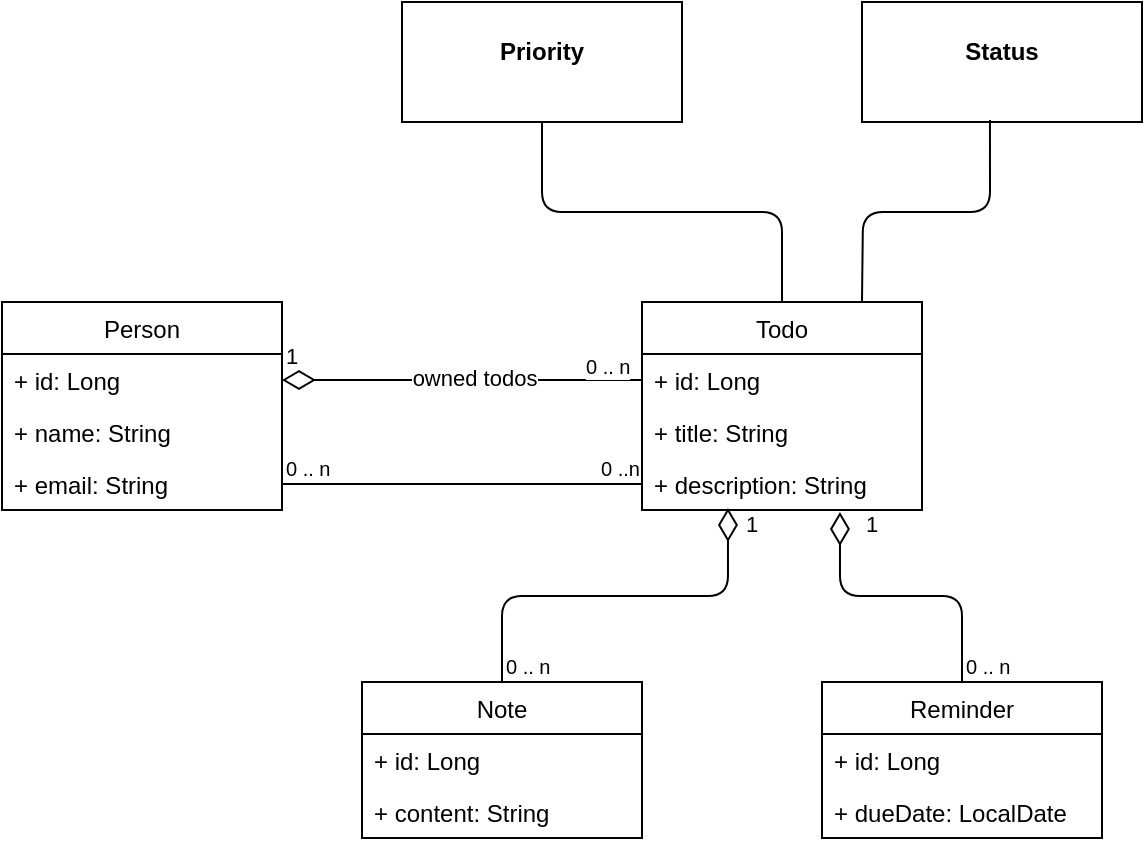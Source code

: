 <mxfile version="13.3.5" type="google"><diagram id="C5RBs43oDa-KdzZeNtuy" name="Page-1"><mxGraphModel dx="902" dy="817" grid="1" gridSize="10" guides="1" tooltips="1" connect="1" arrows="1" fold="1" page="1" pageScale="1" pageWidth="827" pageHeight="1169" math="0" shadow="0"><root><mxCell id="WIyWlLk6GJQsqaUBKTNV-0"/><mxCell id="WIyWlLk6GJQsqaUBKTNV-1" parent="WIyWlLk6GJQsqaUBKTNV-0"/><mxCell id="2AANgLMfIDy4u1UHM8Pa-20" value="&lt;p style=&quot;margin: 0px ; margin-top: 4px ; text-align: center&quot;&gt;&lt;br&gt;&lt;b&gt;Priority&lt;/b&gt;&lt;/p&gt;" style="verticalAlign=top;align=left;overflow=fill;fontSize=12;fontFamily=Helvetica;html=1;" parent="WIyWlLk6GJQsqaUBKTNV-1" vertex="1"><mxGeometry x="350" y="70" width="140" height="60" as="geometry"/></mxCell><mxCell id="2AANgLMfIDy4u1UHM8Pa-21" value="&lt;p style=&quot;margin: 0px ; margin-top: 4px ; text-align: center&quot;&gt;&lt;br&gt;&lt;b&gt;Status&lt;/b&gt;&lt;/p&gt;" style="verticalAlign=top;align=left;overflow=fill;fontSize=12;fontFamily=Helvetica;html=1;" parent="WIyWlLk6GJQsqaUBKTNV-1" vertex="1"><mxGeometry x="580" y="70" width="140" height="60" as="geometry"/></mxCell><mxCell id="2AANgLMfIDy4u1UHM8Pa-1" value="Person" style="swimlane;fontStyle=0;childLayout=stackLayout;horizontal=1;startSize=26;fillColor=none;horizontalStack=0;resizeParent=1;resizeParentMax=0;resizeLast=0;collapsible=1;marginBottom=0;" parent="WIyWlLk6GJQsqaUBKTNV-1" vertex="1"><mxGeometry x="150" y="220" width="140" height="104" as="geometry"/></mxCell><mxCell id="2AANgLMfIDy4u1UHM8Pa-2" value="+ id: Long" style="text;strokeColor=none;fillColor=none;align=left;verticalAlign=top;spacingLeft=4;spacingRight=4;overflow=hidden;rotatable=0;points=[[0,0.5],[1,0.5]];portConstraint=eastwest;" parent="2AANgLMfIDy4u1UHM8Pa-1" vertex="1"><mxGeometry y="26" width="140" height="26" as="geometry"/></mxCell><mxCell id="2AANgLMfIDy4u1UHM8Pa-3" value="+ name: String" style="text;strokeColor=none;fillColor=none;align=left;verticalAlign=top;spacingLeft=4;spacingRight=4;overflow=hidden;rotatable=0;points=[[0,0.5],[1,0.5]];portConstraint=eastwest;" parent="2AANgLMfIDy4u1UHM8Pa-1" vertex="1"><mxGeometry y="52" width="140" height="26" as="geometry"/></mxCell><mxCell id="2AANgLMfIDy4u1UHM8Pa-4" value="+ email: String" style="text;strokeColor=none;fillColor=none;align=left;verticalAlign=top;spacingLeft=4;spacingRight=4;overflow=hidden;rotatable=0;points=[[0,0.5],[1,0.5]];portConstraint=eastwest;" parent="2AANgLMfIDy4u1UHM8Pa-1" vertex="1"><mxGeometry y="78" width="140" height="26" as="geometry"/></mxCell><mxCell id="2AANgLMfIDy4u1UHM8Pa-22" value="1" style="endArrow=none;html=1;endSize=12;startArrow=diamondThin;startSize=14;startFill=0;edgeStyle=orthogonalEdgeStyle;align=left;verticalAlign=bottom;exitX=1;exitY=0.5;exitDx=0;exitDy=0;entryX=0;entryY=0.5;entryDx=0;entryDy=0;endFill=0;" parent="WIyWlLk6GJQsqaUBKTNV-1" source="2AANgLMfIDy4u1UHM8Pa-2" target="2AANgLMfIDy4u1UHM8Pa-8" edge="1"><mxGeometry x="-1" y="3" relative="1" as="geometry"><mxPoint x="350" y="390" as="sourcePoint"/><mxPoint x="470" y="259" as="targetPoint"/></mxGeometry></mxCell><mxCell id="2AANgLMfIDy4u1UHM8Pa-23" value="owned todos" style="edgeLabel;html=1;align=center;verticalAlign=middle;resizable=0;points=[];" parent="2AANgLMfIDy4u1UHM8Pa-22" vertex="1" connectable="0"><mxGeometry x="0.067" y="1" relative="1" as="geometry"><mxPoint as="offset"/></mxGeometry></mxCell><mxCell id="2AANgLMfIDy4u1UHM8Pa-7" value="Todo" style="swimlane;fontStyle=0;childLayout=stackLayout;horizontal=1;startSize=26;fillColor=none;horizontalStack=0;resizeParent=1;resizeParentMax=0;resizeLast=0;collapsible=1;marginBottom=0;" parent="WIyWlLk6GJQsqaUBKTNV-1" vertex="1"><mxGeometry x="470" y="220" width="140" height="104" as="geometry"/></mxCell><mxCell id="2AANgLMfIDy4u1UHM8Pa-8" value="+ id: Long" style="text;strokeColor=none;fillColor=none;align=left;verticalAlign=top;spacingLeft=4;spacingRight=4;overflow=hidden;rotatable=0;points=[[0,0.5],[1,0.5]];portConstraint=eastwest;" parent="2AANgLMfIDy4u1UHM8Pa-7" vertex="1"><mxGeometry y="26" width="140" height="26" as="geometry"/></mxCell><mxCell id="2AANgLMfIDy4u1UHM8Pa-9" value="+ title: String" style="text;strokeColor=none;fillColor=none;align=left;verticalAlign=top;spacingLeft=4;spacingRight=4;overflow=hidden;rotatable=0;points=[[0,0.5],[1,0.5]];portConstraint=eastwest;" parent="2AANgLMfIDy4u1UHM8Pa-7" vertex="1"><mxGeometry y="52" width="140" height="26" as="geometry"/></mxCell><mxCell id="2AANgLMfIDy4u1UHM8Pa-10" value="+ description: String" style="text;strokeColor=none;fillColor=none;align=left;verticalAlign=top;spacingLeft=4;spacingRight=4;overflow=hidden;rotatable=0;points=[[0,0.5],[1,0.5]];portConstraint=eastwest;" parent="2AANgLMfIDy4u1UHM8Pa-7" vertex="1"><mxGeometry y="78" width="140" height="26" as="geometry"/></mxCell><mxCell id="2AANgLMfIDy4u1UHM8Pa-24" value="" style="endArrow=none;html=1;edgeStyle=orthogonalEdgeStyle;exitX=1;exitY=0.5;exitDx=0;exitDy=0;" parent="WIyWlLk6GJQsqaUBKTNV-1" source="2AANgLMfIDy4u1UHM8Pa-4" edge="1"><mxGeometry relative="1" as="geometry"><mxPoint x="330" y="330" as="sourcePoint"/><mxPoint x="470" y="311" as="targetPoint"/></mxGeometry></mxCell><mxCell id="2AANgLMfIDy4u1UHM8Pa-25" value="0 .. n" style="resizable=0;html=1;align=left;verticalAlign=bottom;labelBackgroundColor=#ffffff;fontSize=10;" parent="2AANgLMfIDy4u1UHM8Pa-24" connectable="0" vertex="1"><mxGeometry x="-1" relative="1" as="geometry"/></mxCell><mxCell id="2AANgLMfIDy4u1UHM8Pa-26" value="0 ..n" style="resizable=0;html=1;align=right;verticalAlign=bottom;labelBackgroundColor=#ffffff;fontSize=10;" parent="2AANgLMfIDy4u1UHM8Pa-24" connectable="0" vertex="1"><mxGeometry x="1" relative="1" as="geometry"/></mxCell><mxCell id="2AANgLMfIDy4u1UHM8Pa-30" value="0 .. n" style="resizable=0;html=1;align=left;verticalAlign=bottom;labelBackgroundColor=#ffffff;fontSize=10;" parent="WIyWlLk6GJQsqaUBKTNV-1" connectable="0" vertex="1"><mxGeometry x="440" y="260" as="geometry"/></mxCell><mxCell id="2AANgLMfIDy4u1UHM8Pa-11" value="Note" style="swimlane;fontStyle=0;childLayout=stackLayout;horizontal=1;startSize=26;fillColor=none;horizontalStack=0;resizeParent=1;resizeParentMax=0;resizeLast=0;collapsible=1;marginBottom=0;" parent="WIyWlLk6GJQsqaUBKTNV-1" vertex="1"><mxGeometry x="330" y="410" width="140" height="78" as="geometry"/></mxCell><mxCell id="2AANgLMfIDy4u1UHM8Pa-12" value="+ id: Long" style="text;strokeColor=none;fillColor=none;align=left;verticalAlign=top;spacingLeft=4;spacingRight=4;overflow=hidden;rotatable=0;points=[[0,0.5],[1,0.5]];portConstraint=eastwest;" parent="2AANgLMfIDy4u1UHM8Pa-11" vertex="1"><mxGeometry y="26" width="140" height="26" as="geometry"/></mxCell><mxCell id="2AANgLMfIDy4u1UHM8Pa-13" value="+ content: String" style="text;strokeColor=none;fillColor=none;align=left;verticalAlign=top;spacingLeft=4;spacingRight=4;overflow=hidden;rotatable=0;points=[[0,0.5],[1,0.5]];portConstraint=eastwest;" parent="2AANgLMfIDy4u1UHM8Pa-11" vertex="1"><mxGeometry y="52" width="140" height="26" as="geometry"/></mxCell><mxCell id="2AANgLMfIDy4u1UHM8Pa-32" value="&lt;meta charset=&quot;utf-8&quot;&gt;&lt;span style=&quot;color: rgb(0, 0, 0); font-family: helvetica; font-size: 11px; font-style: normal; font-weight: 400; letter-spacing: normal; text-align: left; text-indent: 0px; text-transform: none; word-spacing: 0px; background-color: rgb(255, 255, 255); display: inline; float: none;&quot;&gt;1&lt;/span&gt;" style="endArrow=none;html=1;endSize=12;startArrow=diamondThin;startSize=14;startFill=0;edgeStyle=orthogonalEdgeStyle;align=left;verticalAlign=bottom;exitX=0.307;exitY=0.962;exitDx=0;exitDy=0;endFill=0;exitPerimeter=0;entryX=0.5;entryY=0;entryDx=0;entryDy=0;" parent="WIyWlLk6GJQsqaUBKTNV-1" source="2AANgLMfIDy4u1UHM8Pa-10" target="2AANgLMfIDy4u1UHM8Pa-11" edge="1"><mxGeometry x="-0.83" y="7" relative="1" as="geometry"><mxPoint x="300" y="269" as="sourcePoint"/><mxPoint x="410" y="390" as="targetPoint"/><mxPoint as="offset"/></mxGeometry></mxCell><mxCell id="2AANgLMfIDy4u1UHM8Pa-35" value="0 .. n" style="resizable=0;html=1;align=left;verticalAlign=bottom;labelBackgroundColor=#ffffff;fontSize=10;" parent="WIyWlLk6GJQsqaUBKTNV-1" connectable="0" vertex="1"><mxGeometry x="400" y="410" as="geometry"/></mxCell><mxCell id="2AANgLMfIDy4u1UHM8Pa-15" value="Reminder" style="swimlane;fontStyle=0;childLayout=stackLayout;horizontal=1;startSize=26;fillColor=none;horizontalStack=0;resizeParent=1;resizeParentMax=0;resizeLast=0;collapsible=1;marginBottom=0;" parent="WIyWlLk6GJQsqaUBKTNV-1" vertex="1"><mxGeometry x="560" y="410" width="140" height="78" as="geometry"/></mxCell><mxCell id="2AANgLMfIDy4u1UHM8Pa-16" value="+ id: Long" style="text;strokeColor=none;fillColor=none;align=left;verticalAlign=top;spacingLeft=4;spacingRight=4;overflow=hidden;rotatable=0;points=[[0,0.5],[1,0.5]];portConstraint=eastwest;" parent="2AANgLMfIDy4u1UHM8Pa-15" vertex="1"><mxGeometry y="26" width="140" height="26" as="geometry"/></mxCell><mxCell id="2AANgLMfIDy4u1UHM8Pa-17" value="+ dueDate: LocalDate" style="text;strokeColor=none;fillColor=none;align=left;verticalAlign=top;spacingLeft=4;spacingRight=4;overflow=hidden;rotatable=0;points=[[0,0.5],[1,0.5]];portConstraint=eastwest;" parent="2AANgLMfIDy4u1UHM8Pa-15" vertex="1"><mxGeometry y="52" width="140" height="26" as="geometry"/></mxCell><mxCell id="2AANgLMfIDy4u1UHM8Pa-36" value="&lt;meta charset=&quot;utf-8&quot;&gt;&lt;span style=&quot;color: rgb(0, 0, 0); font-family: helvetica; font-size: 11px; font-style: normal; font-weight: 400; letter-spacing: normal; text-align: left; text-indent: 0px; text-transform: none; word-spacing: 0px; background-color: rgb(255, 255, 255); display: inline; float: none;&quot;&gt;1&lt;/span&gt;" style="endArrow=none;html=1;endSize=12;startArrow=diamondThin;startSize=14;startFill=0;edgeStyle=orthogonalEdgeStyle;align=left;verticalAlign=bottom;exitX=0.707;exitY=1.038;exitDx=0;exitDy=0;endFill=0;exitPerimeter=0;entryX=0.5;entryY=0;entryDx=0;entryDy=0;" parent="WIyWlLk6GJQsqaUBKTNV-1" source="2AANgLMfIDy4u1UHM8Pa-10" target="2AANgLMfIDy4u1UHM8Pa-15" edge="1"><mxGeometry x="-0.274" y="27" relative="1" as="geometry"><mxPoint x="522.98" y="333.012" as="sourcePoint"/><mxPoint x="410" y="420" as="targetPoint"/><mxPoint as="offset"/></mxGeometry></mxCell><mxCell id="2AANgLMfIDy4u1UHM8Pa-37" value="0 .. n" style="resizable=0;html=1;align=left;verticalAlign=bottom;labelBackgroundColor=#ffffff;fontSize=10;" parent="WIyWlLk6GJQsqaUBKTNV-1" connectable="0" vertex="1"><mxGeometry x="630" y="410" as="geometry"/></mxCell><mxCell id="2AANgLMfIDy4u1UHM8Pa-38" value="" style="endArrow=none;html=1;edgeStyle=orthogonalEdgeStyle;exitX=0.5;exitY=0;exitDx=0;exitDy=0;entryX=0.5;entryY=1;entryDx=0;entryDy=0;" parent="WIyWlLk6GJQsqaUBKTNV-1" source="2AANgLMfIDy4u1UHM8Pa-7" target="2AANgLMfIDy4u1UHM8Pa-20" edge="1"><mxGeometry relative="1" as="geometry"><mxPoint x="590" y="170" as="sourcePoint"/><mxPoint x="750" y="170" as="targetPoint"/></mxGeometry></mxCell><mxCell id="2AANgLMfIDy4u1UHM8Pa-41" value="" style="endArrow=none;html=1;edgeStyle=orthogonalEdgeStyle;entryX=0.457;entryY=0.983;entryDx=0;entryDy=0;entryPerimeter=0;" parent="WIyWlLk6GJQsqaUBKTNV-1" target="2AANgLMfIDy4u1UHM8Pa-21" edge="1"><mxGeometry relative="1" as="geometry"><mxPoint x="580" y="220" as="sourcePoint"/><mxPoint x="430" y="140" as="targetPoint"/></mxGeometry></mxCell></root></mxGraphModel></diagram></mxfile>